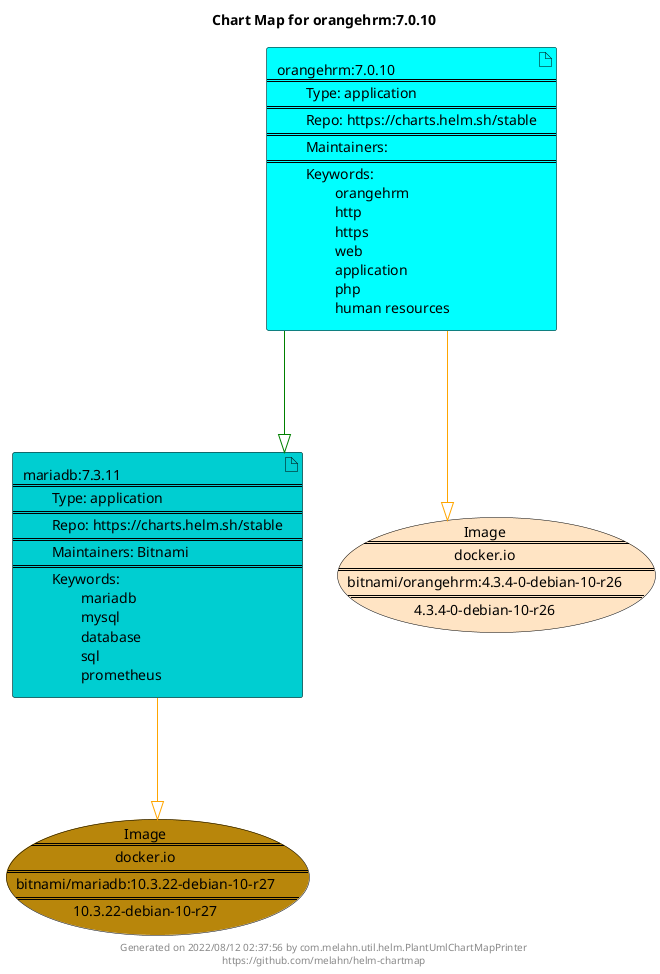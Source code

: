 @startuml
skinparam linetype ortho
skinparam backgroundColor white
skinparam usecaseBorderColor black
skinparam usecaseArrowColor LightSlateGray
skinparam artifactBorderColor black
skinparam artifactArrowColor LightSlateGray

title Chart Map for orangehrm:7.0.10

'There are 2 referenced Helm Charts
artifact "orangehrm:7.0.10\n====\n\tType: application\n====\n\tRepo: https://charts.helm.sh/stable\n====\n\tMaintainers: \n====\n\tKeywords: \n\t\torangehrm\n\t\thttp\n\t\thttps\n\t\tweb\n\t\tapplication\n\t\tphp\n\t\thuman resources" as orangehrm_7_0_10 #Cyan
artifact "mariadb:7.3.11\n====\n\tType: application\n====\n\tRepo: https://charts.helm.sh/stable\n====\n\tMaintainers: Bitnami\n====\n\tKeywords: \n\t\tmariadb\n\t\tmysql\n\t\tdatabase\n\t\tsql\n\t\tprometheus" as mariadb_7_3_11 #DarkTurquoise

'There are 2 referenced Docker Images
usecase "Image\n====\ndocker.io\n====\nbitnami/orangehrm:4.3.4-0-debian-10-r26\n====\n4.3.4-0-debian-10-r26" as docker_io_bitnami_orangehrm_4_3_4_0_debian_10_r26 #Bisque
usecase "Image\n====\ndocker.io\n====\nbitnami/mariadb:10.3.22-debian-10-r27\n====\n10.3.22-debian-10-r27" as docker_io_bitnami_mariadb_10_3_22_debian_10_r27 #DarkGoldenRod

'Chart Dependencies
orangehrm_7_0_10--[#green]-|>mariadb_7_3_11
orangehrm_7_0_10--[#orange]-|>docker_io_bitnami_orangehrm_4_3_4_0_debian_10_r26
mariadb_7_3_11--[#orange]-|>docker_io_bitnami_mariadb_10_3_22_debian_10_r27

center footer Generated on 2022/08/12 02:37:56 by com.melahn.util.helm.PlantUmlChartMapPrinter\nhttps://github.com/melahn/helm-chartmap
@enduml
